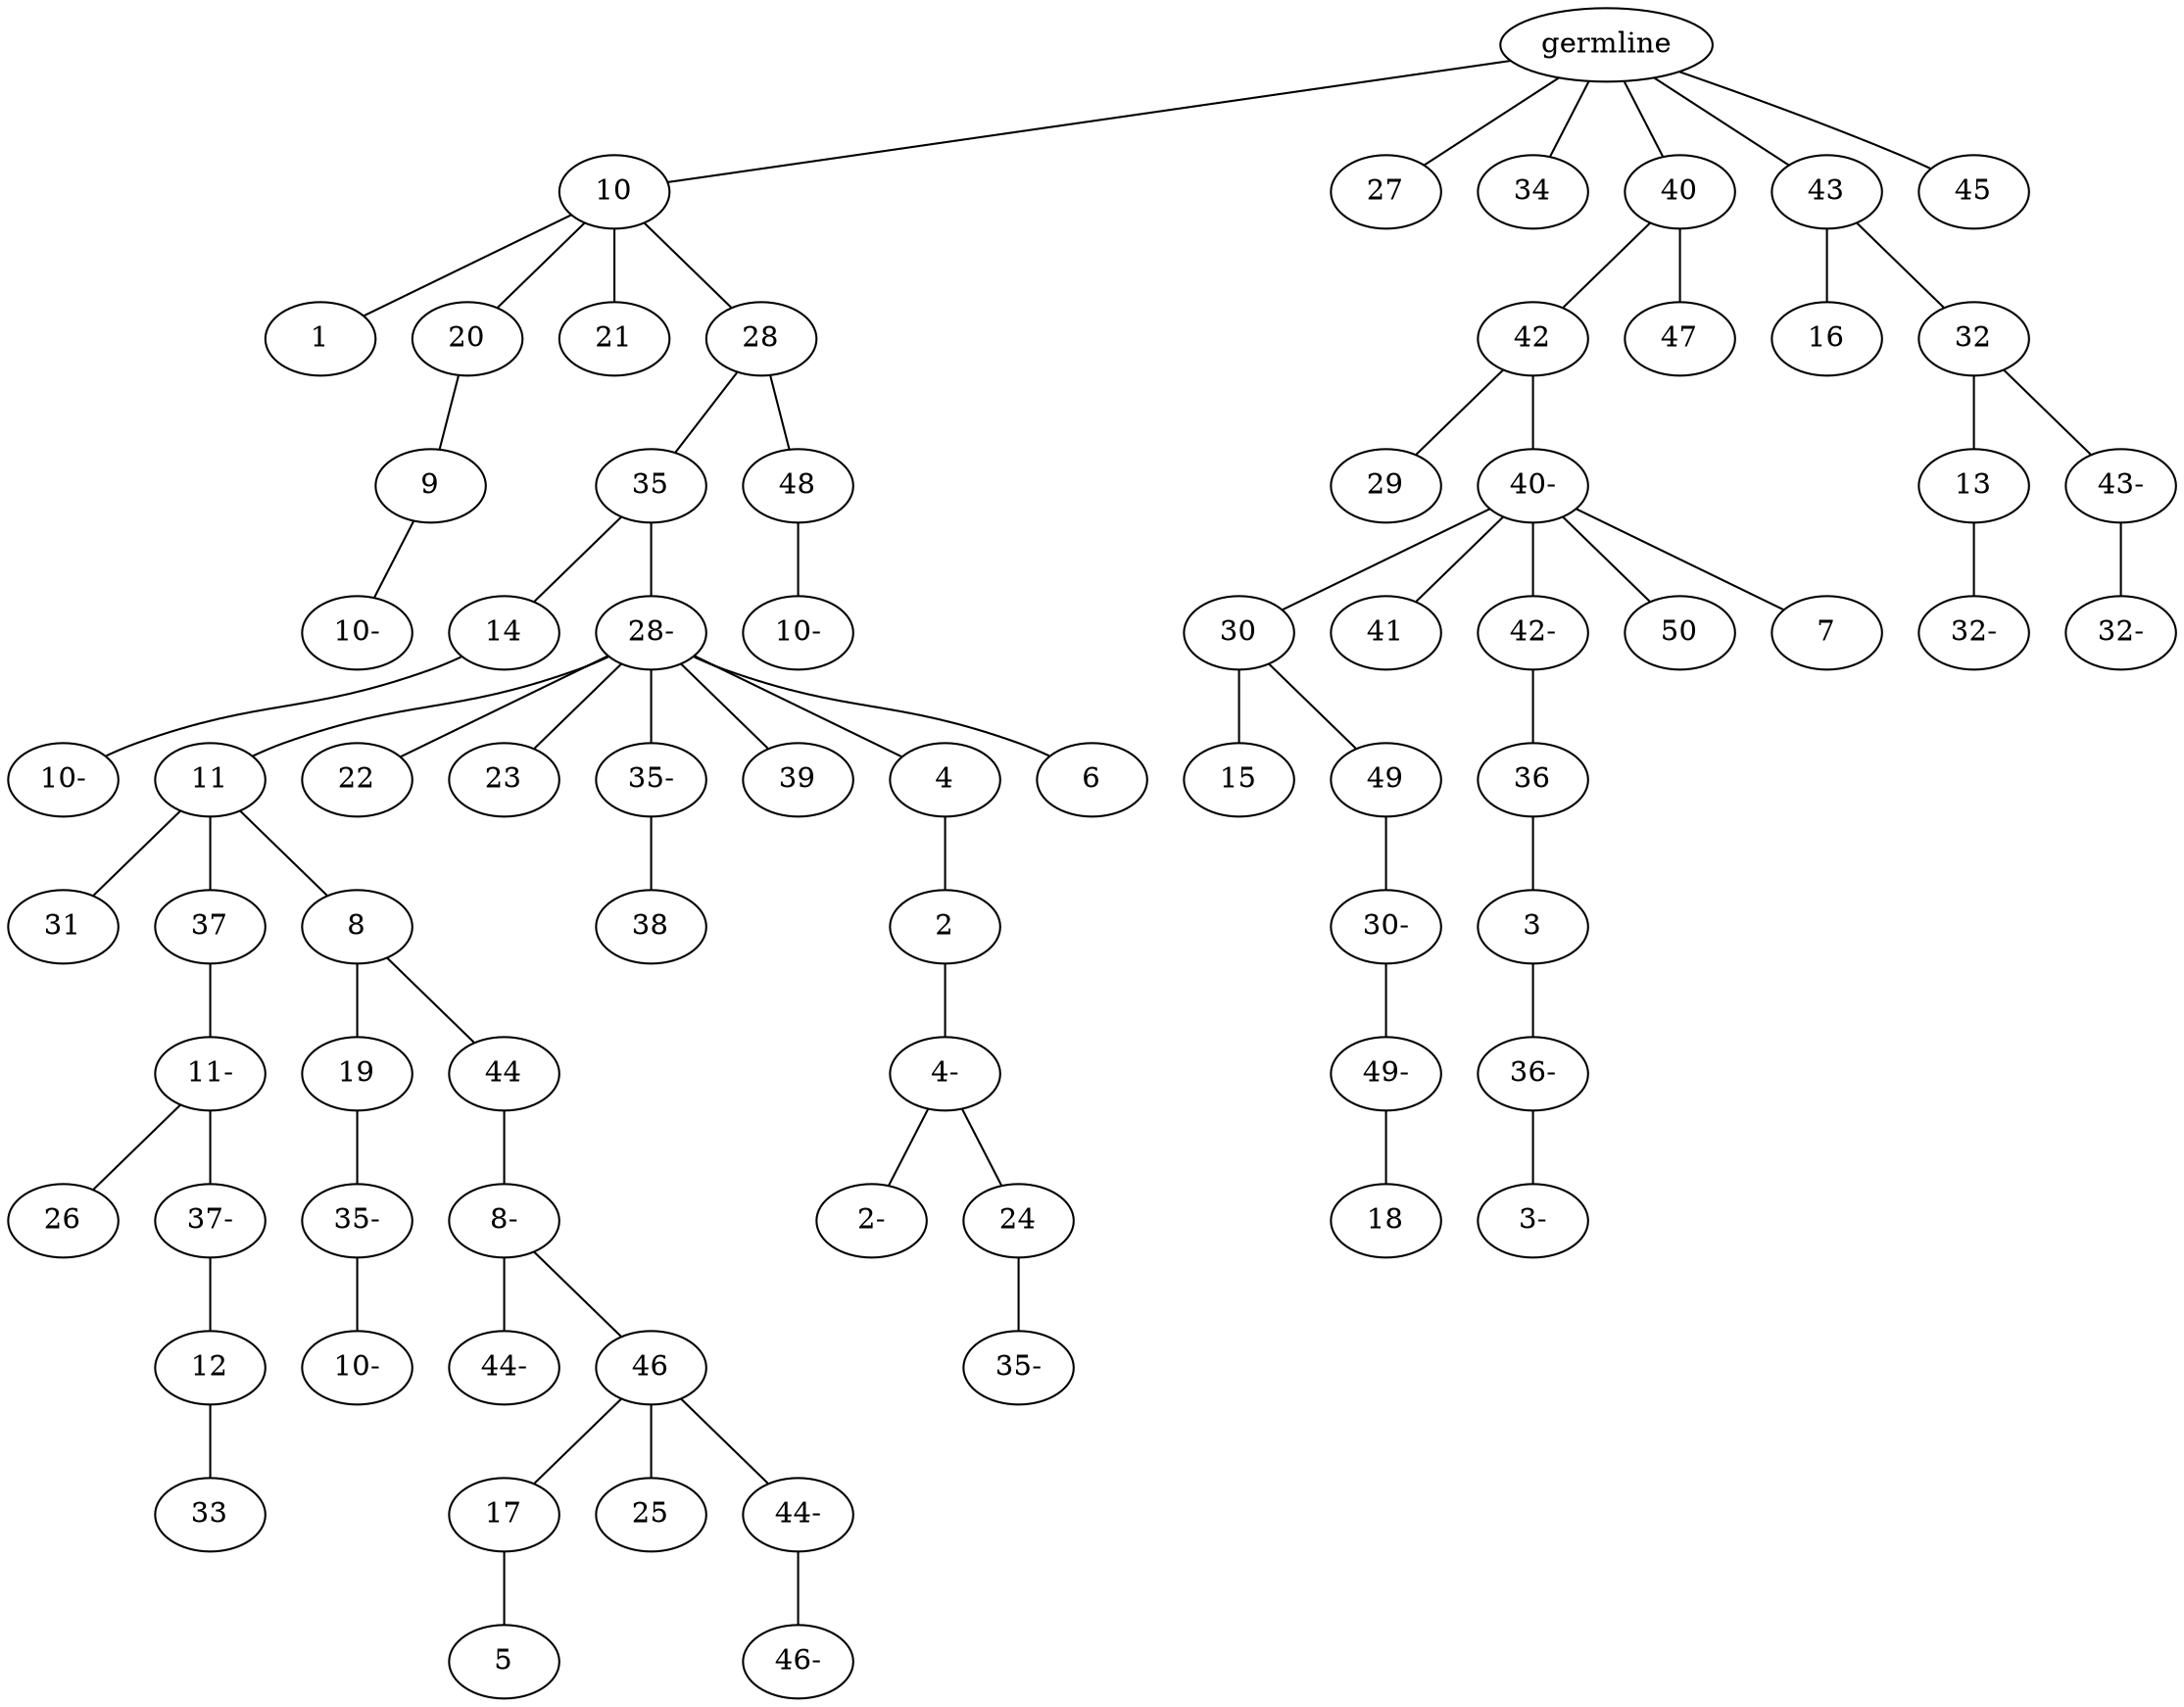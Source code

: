 graph tree {
    "139637511568016" [label="germline"];
    "139637511514240" [label="10"];
    "139637511550528" [label="1"];
    "139637511550624" [label="20"];
    "139637511551104" [label="9"];
    "139637511551680" [label="10-"];
    "139637511551728" [label="21"];
    "139637511552208" [label="28"];
    "139637511551872" [label="35"];
    "139637511551968" [label="14"];
    "139637511580784" [label="10-"];
    "139637511552400" [label="28-"];
    "139637511552304" [label="11"];
    "139637511397488" [label="31"];
    "139637511398112" [label="37"];
    "139637511397920" [label="11-"];
    "139637511398064" [label="26"];
    "139637511398208" [label="37-"];
    "139637511398592" [label="12"];
    "139637511398736" [label="33"];
    "139637511398400" [label="8"];
    "139637511399072" [label="19"];
    "139637511398352" [label="35-"];
    "139637511398928" [label="10-"];
    "139637511397968" [label="44"];
    "139637511399600" [label="8-"];
    "139637511399120" [label="44-"];
    "139637511399264" [label="46"];
    "139637511399648" [label="17"];
    "139637511399888" [label="5"];
    "139637511399216" [label="25"];
    "139637511399504" [label="44-"];
    "139637511400128" [label="46-"];
    "139637511552544" [label="22"];
    "139637511552976" [label="23"];
    "139637511552592" [label="35-"];
    "139637511399696" [label="38"];
    "139637511400896" [label="39"];
    "139637511400656" [label="4"];
    "139637511399168" [label="2"];
    "139637511399312" [label="4-"];
    "139637511400176" [label="2-"];
    "139637511400608" [label="24"];
    "139637511400992" [label="35-"];
    "139637511399360" [label="6"];
    "139637511551824" [label="48"];
    "139637511552496" [label="10-"];
    "139637512428032" [label="27"];
    "139637512429232" [label="34"];
    "139637511552736" [label="40"];
    "139637511551440" [label="42"];
    "139637511401136" [label="29"];
    "139637511397728" [label="40-"];
    "139637511401088" [label="30"];
    "139637511400560" [label="15"];
    "139637511401328" [label="49"];
    "139637511524416" [label="30-"];
    "139637511524752" [label="49-"];
    "139637511525232" [label="18"];
    "139637511400944" [label="41"];
    "139637511401232" [label="42-"];
    "139637511525088" [label="36"];
    "139637511524560" [label="3"];
    "139637511525520" [label="36-"];
    "139637511525664" [label="3-"];
    "139637511400320" [label="50"];
    "139637511401424" [label="7"];
    "139637511552688" [label="47"];
    "139637511550288" [label="43"];
    "139637511400080" [label="16"];
    "139637511399456" [label="32"];
    "139637511524800" [label="13"];
    "139637511526624" [label="32-"];
    "139637511525472" [label="43-"];
    "139637511525760" [label="32-"];
    "139637511552880" [label="45"];
    "139637511568016" -- "139637511514240";
    "139637511568016" -- "139637512428032";
    "139637511568016" -- "139637512429232";
    "139637511568016" -- "139637511552736";
    "139637511568016" -- "139637511550288";
    "139637511568016" -- "139637511552880";
    "139637511514240" -- "139637511550528";
    "139637511514240" -- "139637511550624";
    "139637511514240" -- "139637511551728";
    "139637511514240" -- "139637511552208";
    "139637511550624" -- "139637511551104";
    "139637511551104" -- "139637511551680";
    "139637511552208" -- "139637511551872";
    "139637511552208" -- "139637511551824";
    "139637511551872" -- "139637511551968";
    "139637511551872" -- "139637511552400";
    "139637511551968" -- "139637511580784";
    "139637511552400" -- "139637511552304";
    "139637511552400" -- "139637511552544";
    "139637511552400" -- "139637511552976";
    "139637511552400" -- "139637511552592";
    "139637511552400" -- "139637511400896";
    "139637511552400" -- "139637511400656";
    "139637511552400" -- "139637511399360";
    "139637511552304" -- "139637511397488";
    "139637511552304" -- "139637511398112";
    "139637511552304" -- "139637511398400";
    "139637511398112" -- "139637511397920";
    "139637511397920" -- "139637511398064";
    "139637511397920" -- "139637511398208";
    "139637511398208" -- "139637511398592";
    "139637511398592" -- "139637511398736";
    "139637511398400" -- "139637511399072";
    "139637511398400" -- "139637511397968";
    "139637511399072" -- "139637511398352";
    "139637511398352" -- "139637511398928";
    "139637511397968" -- "139637511399600";
    "139637511399600" -- "139637511399120";
    "139637511399600" -- "139637511399264";
    "139637511399264" -- "139637511399648";
    "139637511399264" -- "139637511399216";
    "139637511399264" -- "139637511399504";
    "139637511399648" -- "139637511399888";
    "139637511399504" -- "139637511400128";
    "139637511552592" -- "139637511399696";
    "139637511400656" -- "139637511399168";
    "139637511399168" -- "139637511399312";
    "139637511399312" -- "139637511400176";
    "139637511399312" -- "139637511400608";
    "139637511400608" -- "139637511400992";
    "139637511551824" -- "139637511552496";
    "139637511552736" -- "139637511551440";
    "139637511552736" -- "139637511552688";
    "139637511551440" -- "139637511401136";
    "139637511551440" -- "139637511397728";
    "139637511397728" -- "139637511401088";
    "139637511397728" -- "139637511400944";
    "139637511397728" -- "139637511401232";
    "139637511397728" -- "139637511400320";
    "139637511397728" -- "139637511401424";
    "139637511401088" -- "139637511400560";
    "139637511401088" -- "139637511401328";
    "139637511401328" -- "139637511524416";
    "139637511524416" -- "139637511524752";
    "139637511524752" -- "139637511525232";
    "139637511401232" -- "139637511525088";
    "139637511525088" -- "139637511524560";
    "139637511524560" -- "139637511525520";
    "139637511525520" -- "139637511525664";
    "139637511550288" -- "139637511400080";
    "139637511550288" -- "139637511399456";
    "139637511399456" -- "139637511524800";
    "139637511399456" -- "139637511525472";
    "139637511524800" -- "139637511526624";
    "139637511525472" -- "139637511525760";
}
